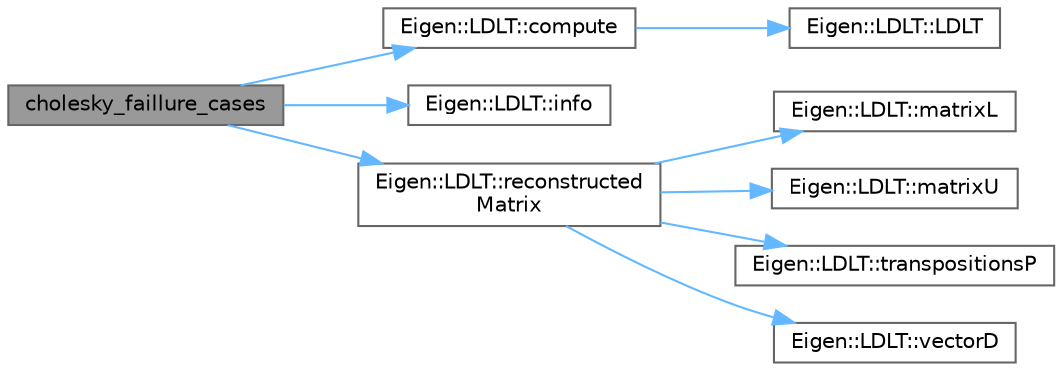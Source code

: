 digraph "cholesky_faillure_cases"
{
 // LATEX_PDF_SIZE
  bgcolor="transparent";
  edge [fontname=Helvetica,fontsize=10,labelfontname=Helvetica,labelfontsize=10];
  node [fontname=Helvetica,fontsize=10,shape=box,height=0.2,width=0.4];
  rankdir="LR";
  Node1 [id="Node000001",label="cholesky_faillure_cases",height=0.2,width=0.4,color="gray40", fillcolor="grey60", style="filled", fontcolor="black",tooltip=" "];
  Node1 -> Node2 [id="edge9_Node000001_Node000002",color="steelblue1",style="solid",tooltip=" "];
  Node2 [id="Node000002",label="Eigen::LDLT::compute",height=0.2,width=0.4,color="grey40", fillcolor="white", style="filled",URL="$class_eigen_1_1_l_d_l_t.html#a51fd3495891fc951c15bb63a181827b7",tooltip=" "];
  Node2 -> Node3 [id="edge10_Node000002_Node000003",color="steelblue1",style="solid",tooltip=" "];
  Node3 [id="Node000003",label="Eigen::LDLT::LDLT",height=0.2,width=0.4,color="grey40", fillcolor="white", style="filled",URL="$class_eigen_1_1_l_d_l_t.html#a2e06dedd2651649c5b251fbf9ba4e7d4",tooltip="Default Constructor."];
  Node1 -> Node4 [id="edge11_Node000001_Node000004",color="steelblue1",style="solid",tooltip=" "];
  Node4 [id="Node000004",label="Eigen::LDLT::info",height=0.2,width=0.4,color="grey40", fillcolor="white", style="filled",URL="$class_eigen_1_1_l_d_l_t.html#a6bd6008501a537d2e16ea672a853bf3e",tooltip="Reports whether previous computation was successful."];
  Node1 -> Node5 [id="edge12_Node000001_Node000005",color="steelblue1",style="solid",tooltip=" "];
  Node5 [id="Node000005",label="Eigen::LDLT::reconstructed\lMatrix",height=0.2,width=0.4,color="grey40", fillcolor="white", style="filled",URL="$class_eigen_1_1_l_d_l_t.html#ae3693372ca29f50d87d324dfadaae148",tooltip=" "];
  Node5 -> Node6 [id="edge13_Node000005_Node000006",color="steelblue1",style="solid",tooltip=" "];
  Node6 [id="Node000006",label="Eigen::LDLT::matrixL",height=0.2,width=0.4,color="grey40", fillcolor="white", style="filled",URL="$class_eigen_1_1_l_d_l_t.html#af0e6a0df5679873b42cf82a372dd8ddb",tooltip=" "];
  Node5 -> Node7 [id="edge14_Node000005_Node000007",color="steelblue1",style="solid",tooltip=" "];
  Node7 [id="Node000007",label="Eigen::LDLT::matrixU",height=0.2,width=0.4,color="grey40", fillcolor="white", style="filled",URL="$class_eigen_1_1_l_d_l_t.html#a54838a2e31e53bbe4dcb78b5e80c8484",tooltip=" "];
  Node5 -> Node8 [id="edge15_Node000005_Node000008",color="steelblue1",style="solid",tooltip=" "];
  Node8 [id="Node000008",label="Eigen::LDLT::transpositionsP",height=0.2,width=0.4,color="grey40", fillcolor="white", style="filled",URL="$class_eigen_1_1_l_d_l_t.html#afc28d80c594fc0b7e385fe46d6596a7e",tooltip=" "];
  Node5 -> Node9 [id="edge16_Node000005_Node000009",color="steelblue1",style="solid",tooltip=" "];
  Node9 [id="Node000009",label="Eigen::LDLT::vectorD",height=0.2,width=0.4,color="grey40", fillcolor="white", style="filled",URL="$class_eigen_1_1_l_d_l_t.html#aaddd3a9ecb0b429578d377d7a48826d8",tooltip=" "];
}
